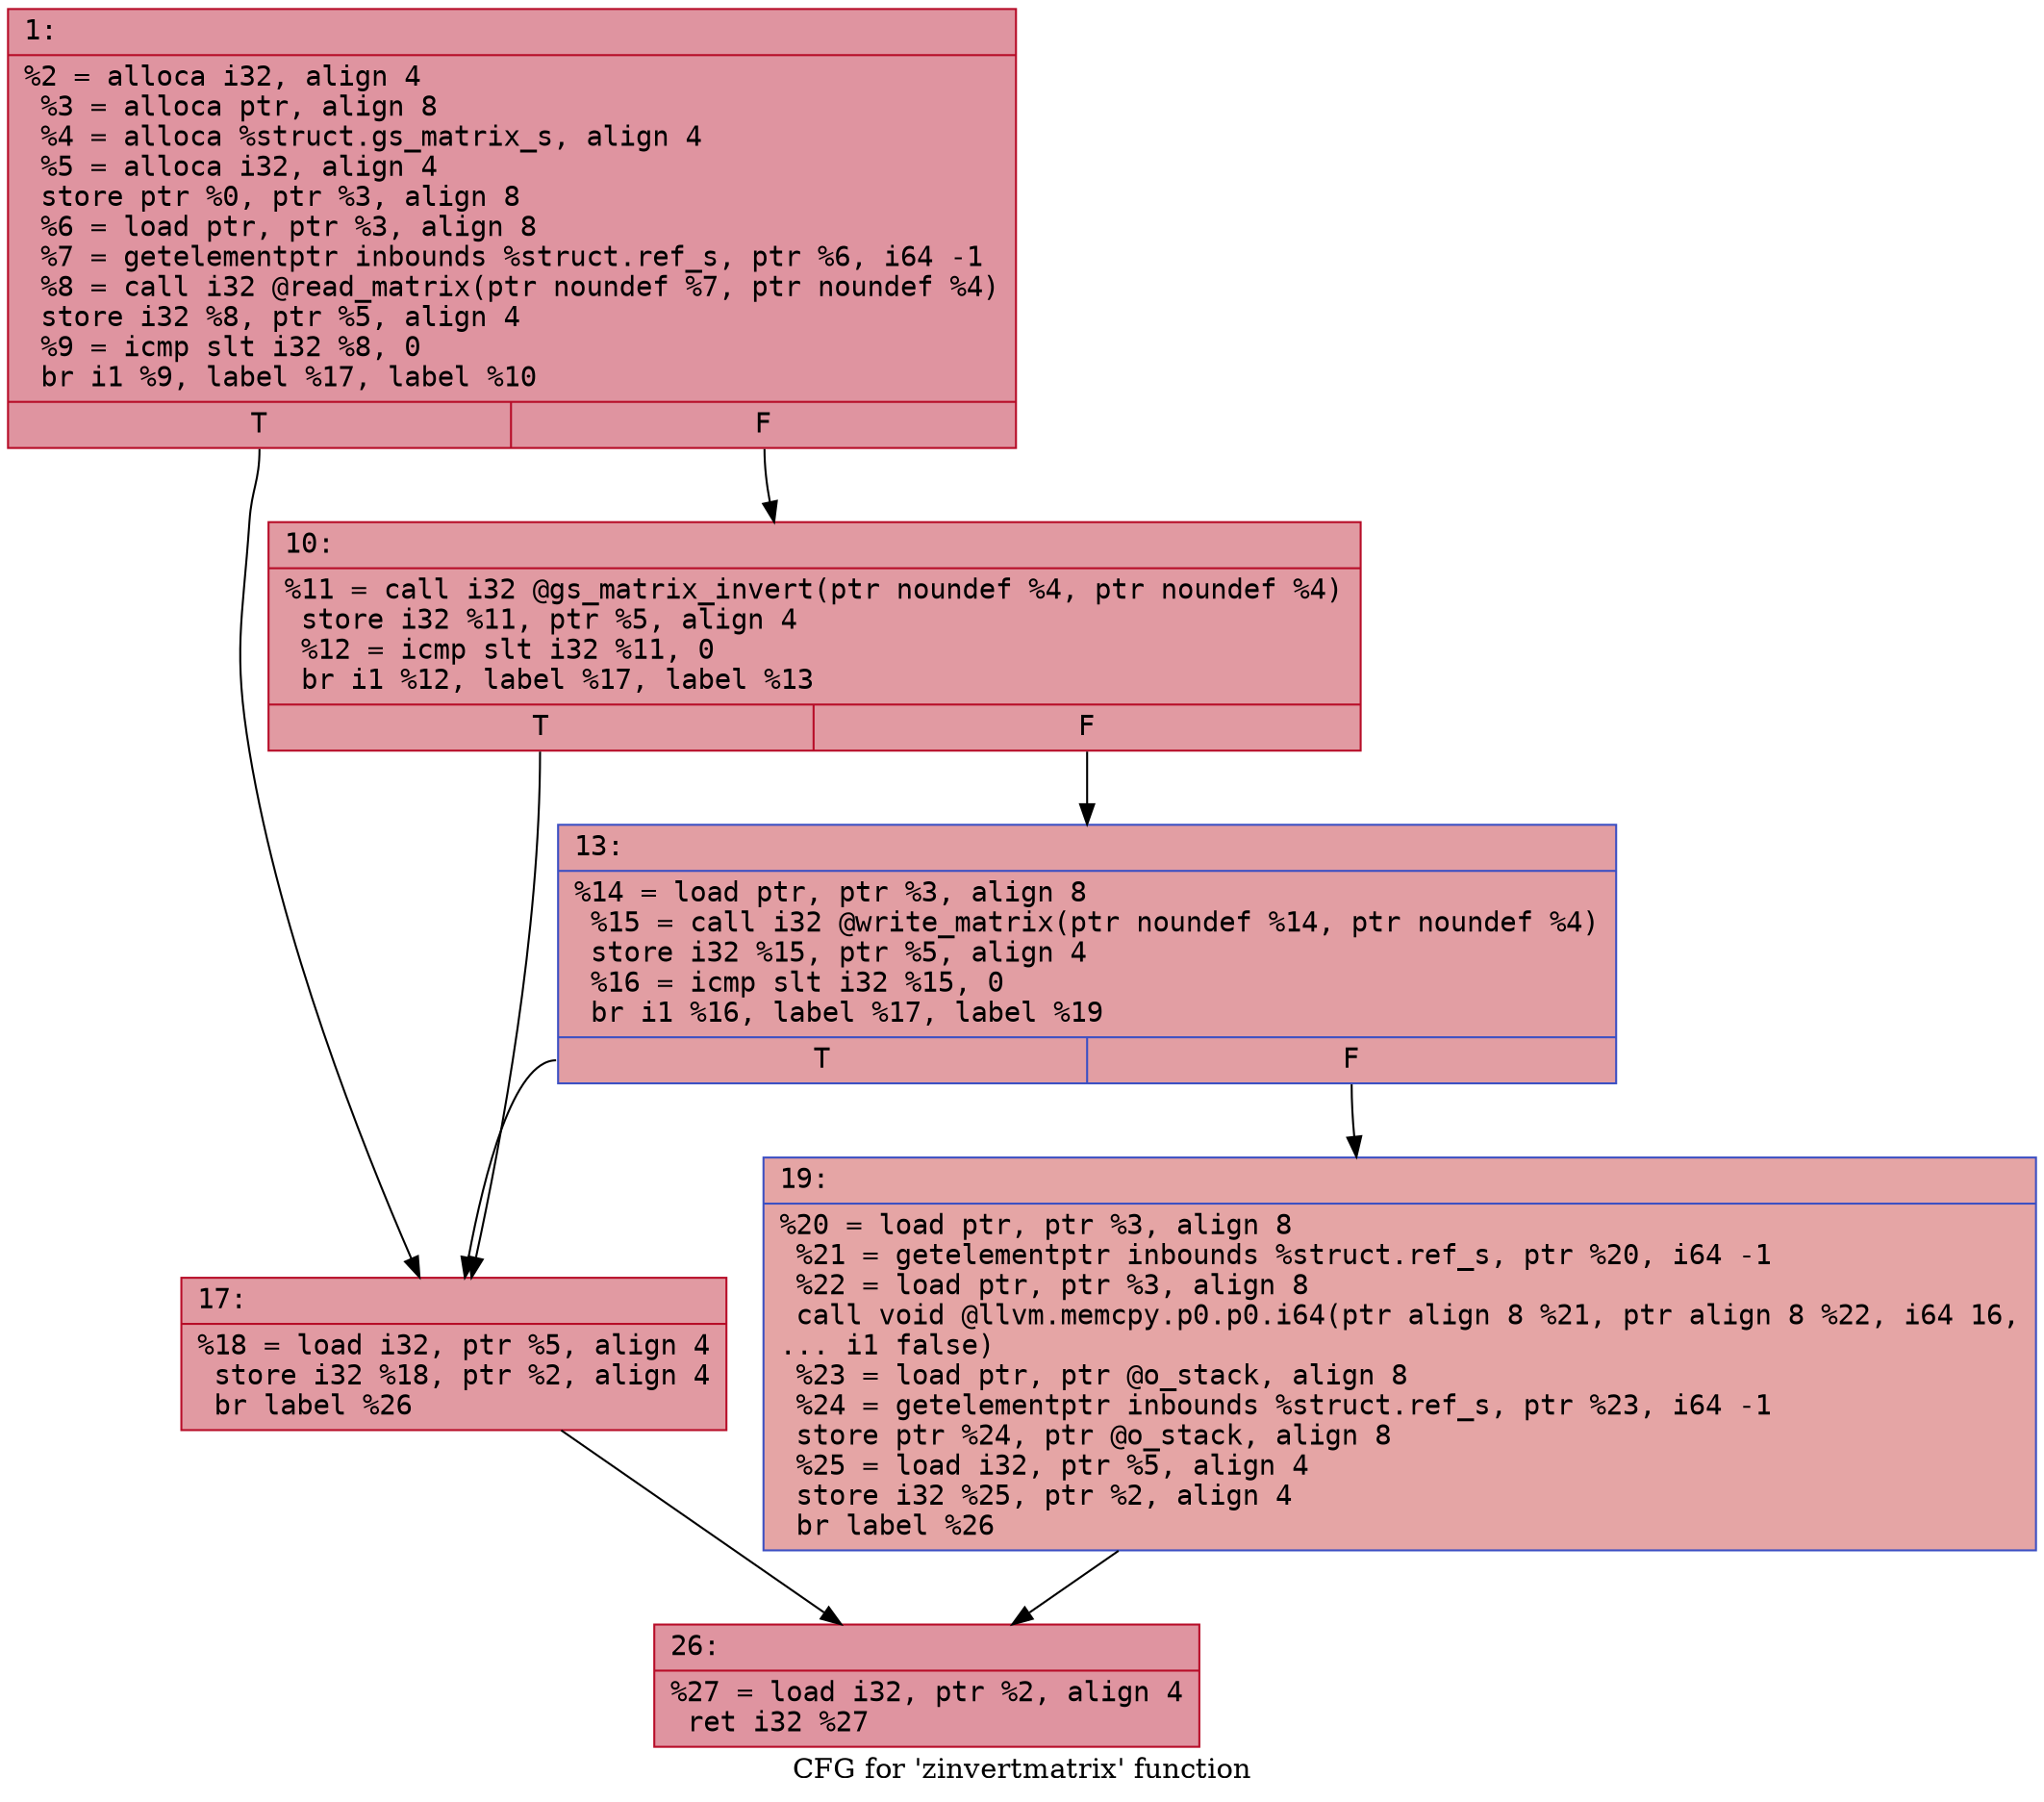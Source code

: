 digraph "CFG for 'zinvertmatrix' function" {
	label="CFG for 'zinvertmatrix' function";

	Node0x600001bd2850 [shape=record,color="#b70d28ff", style=filled, fillcolor="#b70d2870" fontname="Courier",label="{1:\l|  %2 = alloca i32, align 4\l  %3 = alloca ptr, align 8\l  %4 = alloca %struct.gs_matrix_s, align 4\l  %5 = alloca i32, align 4\l  store ptr %0, ptr %3, align 8\l  %6 = load ptr, ptr %3, align 8\l  %7 = getelementptr inbounds %struct.ref_s, ptr %6, i64 -1\l  %8 = call i32 @read_matrix(ptr noundef %7, ptr noundef %4)\l  store i32 %8, ptr %5, align 4\l  %9 = icmp slt i32 %8, 0\l  br i1 %9, label %17, label %10\l|{<s0>T|<s1>F}}"];
	Node0x600001bd2850:s0 -> Node0x600001bd2940[tooltip="1 -> 17\nProbability 37.50%" ];
	Node0x600001bd2850:s1 -> Node0x600001bd28a0[tooltip="1 -> 10\nProbability 62.50%" ];
	Node0x600001bd28a0 [shape=record,color="#b70d28ff", style=filled, fillcolor="#bb1b2c70" fontname="Courier",label="{10:\l|  %11 = call i32 @gs_matrix_invert(ptr noundef %4, ptr noundef %4)\l  store i32 %11, ptr %5, align 4\l  %12 = icmp slt i32 %11, 0\l  br i1 %12, label %17, label %13\l|{<s0>T|<s1>F}}"];
	Node0x600001bd28a0:s0 -> Node0x600001bd2940[tooltip="10 -> 17\nProbability 37.50%" ];
	Node0x600001bd28a0:s1 -> Node0x600001bd28f0[tooltip="10 -> 13\nProbability 62.50%" ];
	Node0x600001bd28f0 [shape=record,color="#3d50c3ff", style=filled, fillcolor="#be242e70" fontname="Courier",label="{13:\l|  %14 = load ptr, ptr %3, align 8\l  %15 = call i32 @write_matrix(ptr noundef %14, ptr noundef %4)\l  store i32 %15, ptr %5, align 4\l  %16 = icmp slt i32 %15, 0\l  br i1 %16, label %17, label %19\l|{<s0>T|<s1>F}}"];
	Node0x600001bd28f0:s0 -> Node0x600001bd2940[tooltip="13 -> 17\nProbability 37.50%" ];
	Node0x600001bd28f0:s1 -> Node0x600001bd2990[tooltip="13 -> 19\nProbability 62.50%" ];
	Node0x600001bd2940 [shape=record,color="#b70d28ff", style=filled, fillcolor="#bb1b2c70" fontname="Courier",label="{17:\l|  %18 = load i32, ptr %5, align 4\l  store i32 %18, ptr %2, align 4\l  br label %26\l}"];
	Node0x600001bd2940 -> Node0x600001bd29e0[tooltip="17 -> 26\nProbability 100.00%" ];
	Node0x600001bd2990 [shape=record,color="#3d50c3ff", style=filled, fillcolor="#c5333470" fontname="Courier",label="{19:\l|  %20 = load ptr, ptr %3, align 8\l  %21 = getelementptr inbounds %struct.ref_s, ptr %20, i64 -1\l  %22 = load ptr, ptr %3, align 8\l  call void @llvm.memcpy.p0.p0.i64(ptr align 8 %21, ptr align 8 %22, i64 16,\l... i1 false)\l  %23 = load ptr, ptr @o_stack, align 8\l  %24 = getelementptr inbounds %struct.ref_s, ptr %23, i64 -1\l  store ptr %24, ptr @o_stack, align 8\l  %25 = load i32, ptr %5, align 4\l  store i32 %25, ptr %2, align 4\l  br label %26\l}"];
	Node0x600001bd2990 -> Node0x600001bd29e0[tooltip="19 -> 26\nProbability 100.00%" ];
	Node0x600001bd29e0 [shape=record,color="#b70d28ff", style=filled, fillcolor="#b70d2870" fontname="Courier",label="{26:\l|  %27 = load i32, ptr %2, align 4\l  ret i32 %27\l}"];
}
